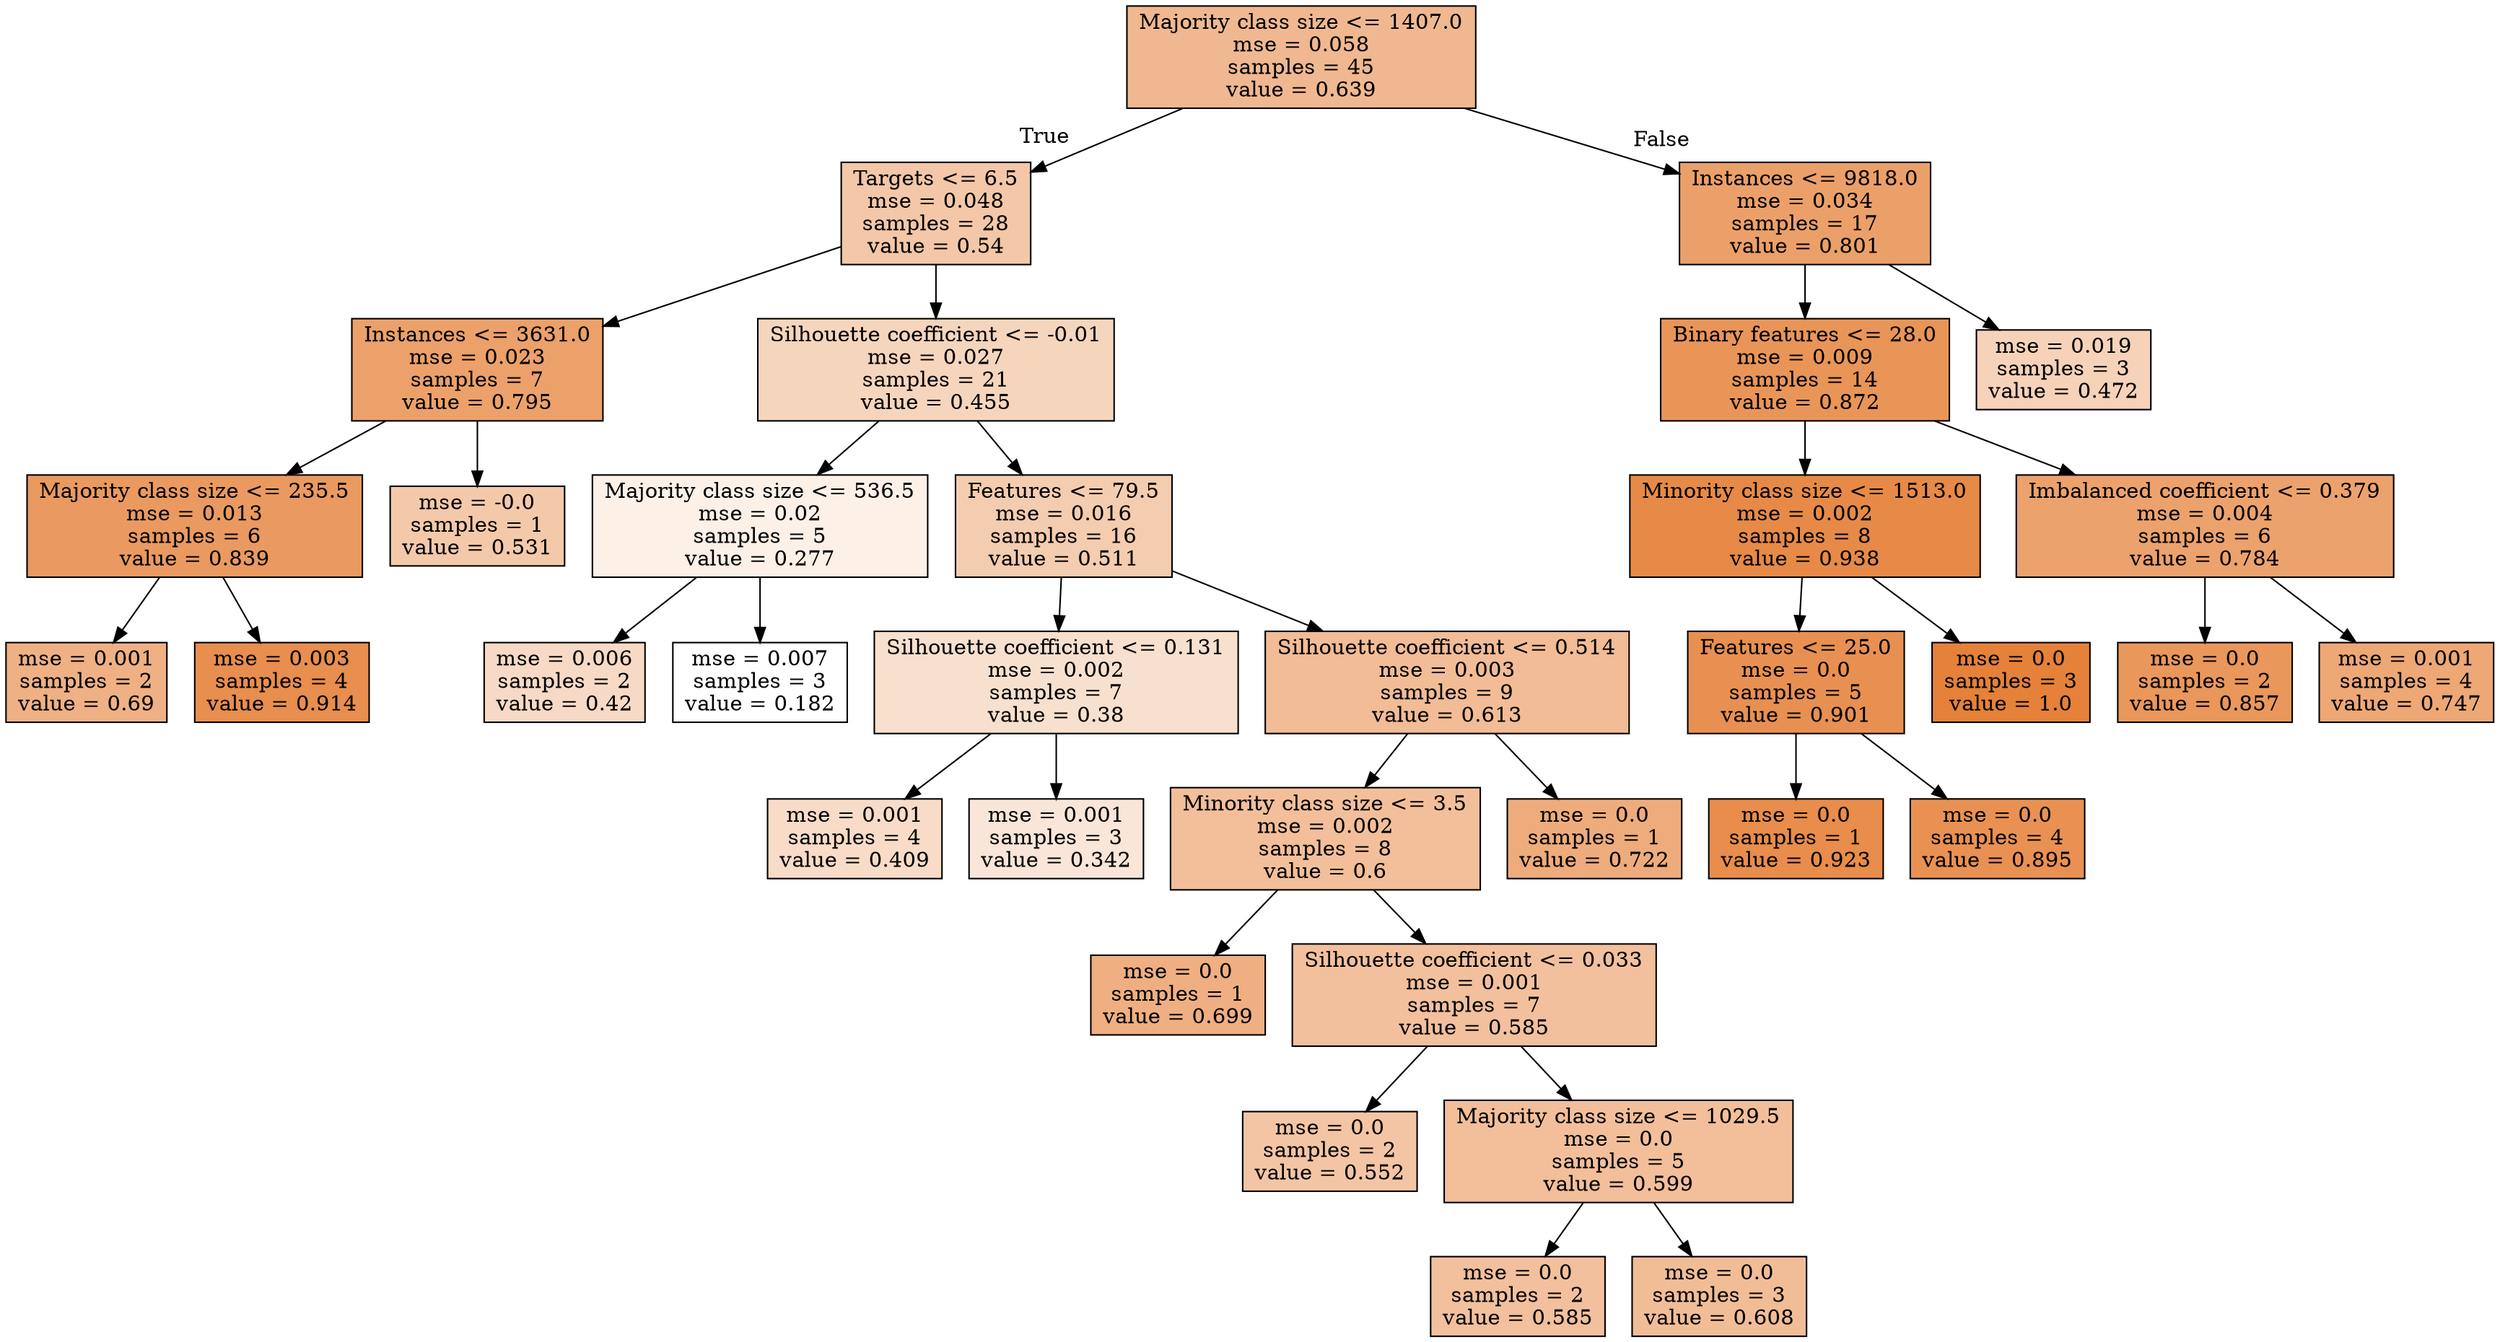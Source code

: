 digraph Tree {
node [shape=box, style="filled", color="black"] ;
0 [label="Majority class size <= 1407.0\nmse = 0.058\nsamples = 45\nvalue = 0.639", fillcolor="#e581398f"] ;
1 [label="Targets <= 6.5\nmse = 0.048\nsamples = 28\nvalue = 0.54", fillcolor="#e5813970"] ;
0 -> 1 [labeldistance=2.5, labelangle=45, headlabel="True"] ;
2 [label="Instances <= 3631.0\nmse = 0.023\nsamples = 7\nvalue = 0.795", fillcolor="#e58139bf"] ;
1 -> 2 ;
3 [label="Majority class size <= 235.5\nmse = 0.013\nsamples = 6\nvalue = 0.839", fillcolor="#e58139cd"] ;
2 -> 3 ;
4 [label="mse = 0.001\nsamples = 2\nvalue = 0.69", fillcolor="#e581399e"] ;
3 -> 4 ;
5 [label="mse = 0.003\nsamples = 4\nvalue = 0.914", fillcolor="#e58139e4"] ;
3 -> 5 ;
6 [label="mse = -0.0\nsamples = 1\nvalue = 0.531", fillcolor="#e581396d"] ;
2 -> 6 ;
7 [label="Silhouette coefficient <= -0.01\nmse = 0.027\nsamples = 21\nvalue = 0.455", fillcolor="#e5813955"] ;
1 -> 7 ;
8 [label="Majority class size <= 536.5\nmse = 0.02\nsamples = 5\nvalue = 0.277", fillcolor="#e581391e"] ;
7 -> 8 ;
9 [label="mse = 0.006\nsamples = 2\nvalue = 0.42", fillcolor="#e581394a"] ;
8 -> 9 ;
10 [label="mse = 0.007\nsamples = 3\nvalue = 0.182", fillcolor="#e5813900"] ;
8 -> 10 ;
11 [label="Features <= 79.5\nmse = 0.016\nsamples = 16\nvalue = 0.511", fillcolor="#e5813967"] ;
7 -> 11 ;
12 [label="Silhouette coefficient <= 0.131\nmse = 0.002\nsamples = 7\nvalue = 0.38", fillcolor="#e581393e"] ;
11 -> 12 ;
13 [label="mse = 0.001\nsamples = 4\nvalue = 0.409", fillcolor="#e5813947"] ;
12 -> 13 ;
14 [label="mse = 0.001\nsamples = 3\nvalue = 0.342", fillcolor="#e5813932"] ;
12 -> 14 ;
15 [label="Silhouette coefficient <= 0.514\nmse = 0.003\nsamples = 9\nvalue = 0.613", fillcolor="#e5813987"] ;
11 -> 15 ;
16 [label="Minority class size <= 3.5\nmse = 0.002\nsamples = 8\nvalue = 0.6", fillcolor="#e5813982"] ;
15 -> 16 ;
17 [label="mse = 0.0\nsamples = 1\nvalue = 0.699", fillcolor="#e58139a1"] ;
16 -> 17 ;
18 [label="Silhouette coefficient <= 0.033\nmse = 0.001\nsamples = 7\nvalue = 0.585", fillcolor="#e581397e"] ;
16 -> 18 ;
19 [label="mse = 0.0\nsamples = 2\nvalue = 0.552", fillcolor="#e5813974"] ;
18 -> 19 ;
20 [label="Majority class size <= 1029.5\nmse = 0.0\nsamples = 5\nvalue = 0.599", fillcolor="#e5813982"] ;
18 -> 20 ;
21 [label="mse = 0.0\nsamples = 2\nvalue = 0.585", fillcolor="#e581397e"] ;
20 -> 21 ;
22 [label="mse = 0.0\nsamples = 3\nvalue = 0.608", fillcolor="#e5813985"] ;
20 -> 22 ;
23 [label="mse = 0.0\nsamples = 1\nvalue = 0.722", fillcolor="#e58139a8"] ;
15 -> 23 ;
24 [label="Instances <= 9818.0\nmse = 0.034\nsamples = 17\nvalue = 0.801", fillcolor="#e58139c1"] ;
0 -> 24 [labeldistance=2.5, labelangle=-45, headlabel="False"] ;
25 [label="Binary features <= 28.0\nmse = 0.009\nsamples = 14\nvalue = 0.872", fillcolor="#e58139d7"] ;
24 -> 25 ;
26 [label="Minority class size <= 1513.0\nmse = 0.002\nsamples = 8\nvalue = 0.938", fillcolor="#e58139ec"] ;
25 -> 26 ;
27 [label="Features <= 25.0\nmse = 0.0\nsamples = 5\nvalue = 0.901", fillcolor="#e58139e0"] ;
26 -> 27 ;
28 [label="mse = 0.0\nsamples = 1\nvalue = 0.923", fillcolor="#e58139e7"] ;
27 -> 28 ;
29 [label="mse = 0.0\nsamples = 4\nvalue = 0.895", fillcolor="#e58139de"] ;
27 -> 29 ;
30 [label="mse = 0.0\nsamples = 3\nvalue = 1.0", fillcolor="#e58139ff"] ;
26 -> 30 ;
31 [label="Imbalanced coefficient <= 0.379\nmse = 0.004\nsamples = 6\nvalue = 0.784", fillcolor="#e58139bc"] ;
25 -> 31 ;
32 [label="mse = 0.0\nsamples = 2\nvalue = 0.857", fillcolor="#e58139d2"] ;
31 -> 32 ;
33 [label="mse = 0.001\nsamples = 4\nvalue = 0.747", fillcolor="#e58139b0"] ;
31 -> 33 ;
34 [label="mse = 0.019\nsamples = 3\nvalue = 0.472", fillcolor="#e581395a"] ;
24 -> 34 ;
}